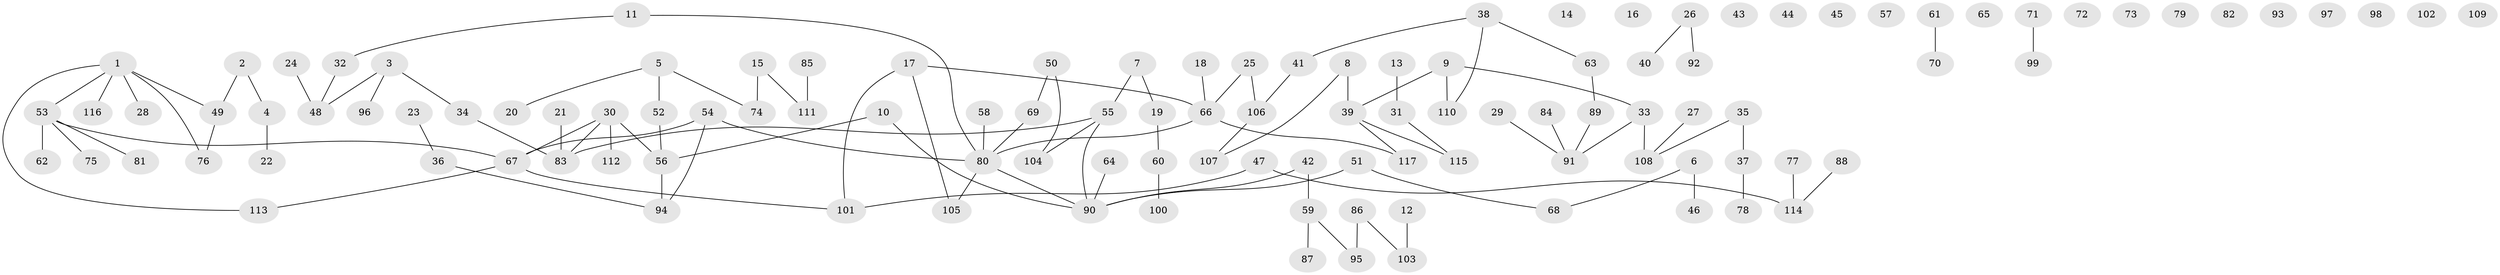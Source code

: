 // coarse degree distribution, {5: 0.05555555555555555, 1: 0.3333333333333333, 4: 0.05555555555555555, 2: 0.2222222222222222, 3: 0.2777777777777778, 6: 0.05555555555555555}
// Generated by graph-tools (version 1.1) at 2025/48/03/04/25 22:48:26]
// undirected, 117 vertices, 109 edges
graph export_dot {
  node [color=gray90,style=filled];
  1;
  2;
  3;
  4;
  5;
  6;
  7;
  8;
  9;
  10;
  11;
  12;
  13;
  14;
  15;
  16;
  17;
  18;
  19;
  20;
  21;
  22;
  23;
  24;
  25;
  26;
  27;
  28;
  29;
  30;
  31;
  32;
  33;
  34;
  35;
  36;
  37;
  38;
  39;
  40;
  41;
  42;
  43;
  44;
  45;
  46;
  47;
  48;
  49;
  50;
  51;
  52;
  53;
  54;
  55;
  56;
  57;
  58;
  59;
  60;
  61;
  62;
  63;
  64;
  65;
  66;
  67;
  68;
  69;
  70;
  71;
  72;
  73;
  74;
  75;
  76;
  77;
  78;
  79;
  80;
  81;
  82;
  83;
  84;
  85;
  86;
  87;
  88;
  89;
  90;
  91;
  92;
  93;
  94;
  95;
  96;
  97;
  98;
  99;
  100;
  101;
  102;
  103;
  104;
  105;
  106;
  107;
  108;
  109;
  110;
  111;
  112;
  113;
  114;
  115;
  116;
  117;
  1 -- 28;
  1 -- 49;
  1 -- 53;
  1 -- 76;
  1 -- 113;
  1 -- 116;
  2 -- 4;
  2 -- 49;
  3 -- 34;
  3 -- 48;
  3 -- 96;
  4 -- 22;
  5 -- 20;
  5 -- 52;
  5 -- 74;
  6 -- 46;
  6 -- 68;
  7 -- 19;
  7 -- 55;
  8 -- 39;
  8 -- 107;
  9 -- 33;
  9 -- 39;
  9 -- 110;
  10 -- 56;
  10 -- 90;
  11 -- 32;
  11 -- 80;
  12 -- 103;
  13 -- 31;
  15 -- 74;
  15 -- 111;
  17 -- 66;
  17 -- 101;
  17 -- 105;
  18 -- 66;
  19 -- 60;
  21 -- 83;
  23 -- 36;
  24 -- 48;
  25 -- 66;
  25 -- 106;
  26 -- 40;
  26 -- 92;
  27 -- 108;
  29 -- 91;
  30 -- 56;
  30 -- 67;
  30 -- 83;
  30 -- 112;
  31 -- 115;
  32 -- 48;
  33 -- 91;
  33 -- 108;
  34 -- 83;
  35 -- 37;
  35 -- 108;
  36 -- 94;
  37 -- 78;
  38 -- 41;
  38 -- 63;
  38 -- 110;
  39 -- 115;
  39 -- 117;
  41 -- 106;
  42 -- 59;
  42 -- 90;
  47 -- 101;
  47 -- 114;
  49 -- 76;
  50 -- 69;
  50 -- 104;
  51 -- 68;
  51 -- 90;
  52 -- 56;
  53 -- 62;
  53 -- 67;
  53 -- 75;
  53 -- 81;
  54 -- 67;
  54 -- 80;
  54 -- 94;
  55 -- 83;
  55 -- 90;
  55 -- 104;
  56 -- 94;
  58 -- 80;
  59 -- 87;
  59 -- 95;
  60 -- 100;
  61 -- 70;
  63 -- 89;
  64 -- 90;
  66 -- 80;
  66 -- 117;
  67 -- 101;
  67 -- 113;
  69 -- 80;
  71 -- 99;
  77 -- 114;
  80 -- 90;
  80 -- 105;
  84 -- 91;
  85 -- 111;
  86 -- 95;
  86 -- 103;
  88 -- 114;
  89 -- 91;
  106 -- 107;
}

